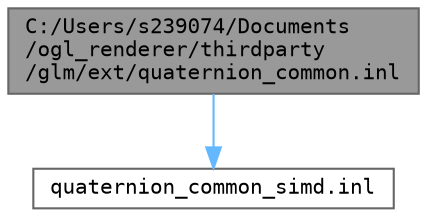 digraph "C:/Users/s239074/Documents/ogl_renderer/thirdparty/glm/ext/quaternion_common.inl"
{
 // LATEX_PDF_SIZE
  bgcolor="transparent";
  edge [fontname=Terminal,fontsize=10,labelfontname=Helvetica,labelfontsize=10];
  node [fontname=Terminal,fontsize=10,shape=box,height=0.2,width=0.4];
  Node1 [label="C:/Users/s239074/Documents\l/ogl_renderer/thirdparty\l/glm/ext/quaternion_common.inl",height=0.2,width=0.4,color="gray40", fillcolor="grey60", style="filled", fontcolor="black",tooltip=" "];
  Node1 -> Node2 [color="steelblue1",style="solid"];
  Node2 [label="quaternion_common_simd.inl",height=0.2,width=0.4,color="grey40", fillcolor="white", style="filled",URL="$quaternion__common__simd_8inl.html",tooltip=" "];
}

